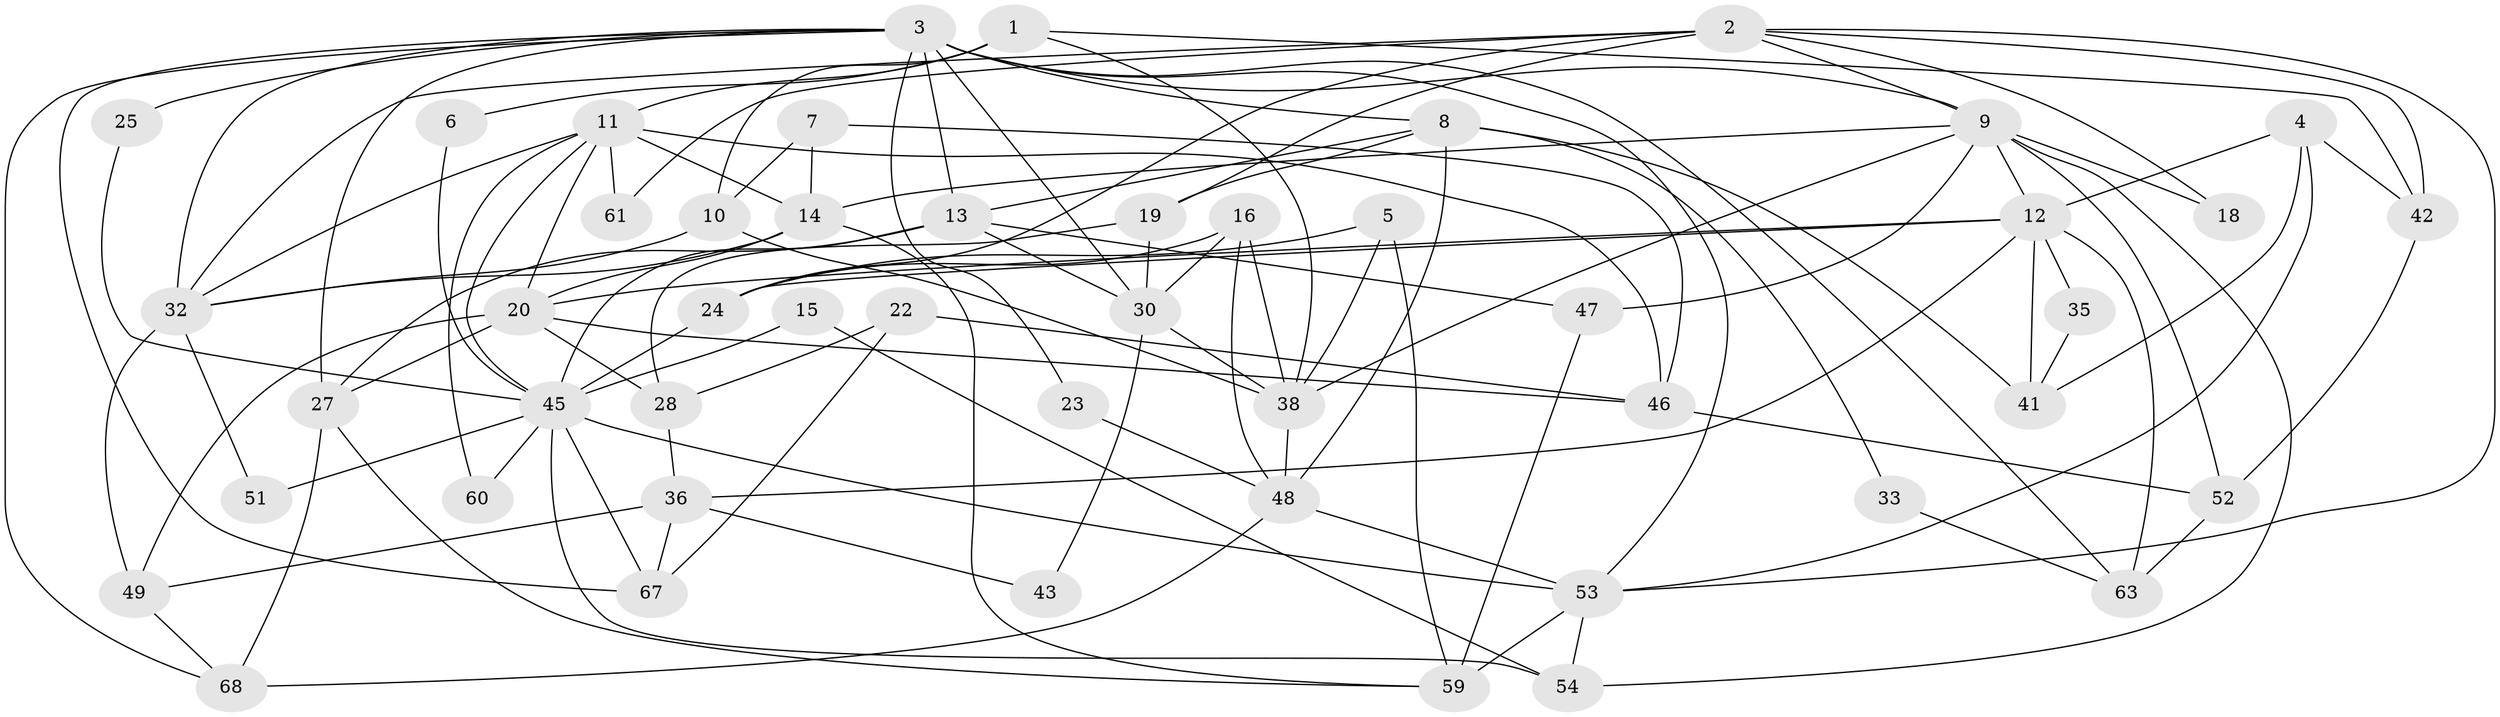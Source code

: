 // Generated by graph-tools (version 1.1) at 2025/52/02/27/25 19:52:03]
// undirected, 49 vertices, 115 edges
graph export_dot {
graph [start="1"]
  node [color=gray90,style=filled];
  1 [super="+56"];
  2 [super="+21"];
  3 [super="+65"];
  4 [super="+17"];
  5;
  6;
  7;
  8 [super="+44"];
  9 [super="+66"];
  10;
  11;
  12 [super="+26"];
  13 [super="+40"];
  14;
  15;
  16;
  18;
  19;
  20 [super="+37"];
  22;
  23;
  24 [super="+31"];
  25;
  27 [super="+34"];
  28 [super="+29"];
  30 [super="+39"];
  32 [super="+55"];
  33;
  35;
  36 [super="+57"];
  38 [super="+58"];
  41;
  42;
  43;
  45 [super="+62"];
  46;
  47;
  48;
  49 [super="+50"];
  51;
  52;
  53 [super="+69"];
  54 [super="+70"];
  59 [super="+64"];
  60;
  61;
  63;
  67;
  68;
  1 -- 11;
  1 -- 42;
  1 -- 38;
  1 -- 6;
  1 -- 10;
  2 -- 18;
  2 -- 19;
  2 -- 42;
  2 -- 53;
  2 -- 9;
  2 -- 61;
  2 -- 24;
  2 -- 32;
  3 -- 32;
  3 -- 8;
  3 -- 13;
  3 -- 23;
  3 -- 25;
  3 -- 53;
  3 -- 9 [weight=2];
  3 -- 67;
  3 -- 68;
  3 -- 30;
  3 -- 63;
  3 -- 27;
  4 -- 42;
  4 -- 41;
  4 -- 12;
  4 -- 53;
  5 -- 59;
  5 -- 38;
  5 -- 24;
  6 -- 45;
  7 -- 10;
  7 -- 14;
  7 -- 46;
  8 -- 33;
  8 -- 41;
  8 -- 13;
  8 -- 48;
  8 -- 19;
  9 -- 14;
  9 -- 18;
  9 -- 52;
  9 -- 38;
  9 -- 54;
  9 -- 47;
  9 -- 12;
  10 -- 32;
  10 -- 38;
  11 -- 14;
  11 -- 32;
  11 -- 46;
  11 -- 60;
  11 -- 61;
  11 -- 20;
  11 -- 45;
  12 -- 35;
  12 -- 36;
  12 -- 41;
  12 -- 20;
  12 -- 24;
  12 -- 63;
  13 -- 47;
  13 -- 45;
  13 -- 30;
  13 -- 27;
  14 -- 20;
  14 -- 59;
  14 -- 32;
  15 -- 45;
  15 -- 54;
  16 -- 38;
  16 -- 48;
  16 -- 24;
  16 -- 30;
  19 -- 28;
  19 -- 30;
  20 -- 46;
  20 -- 27;
  20 -- 49;
  20 -- 28;
  22 -- 46;
  22 -- 67;
  22 -- 28;
  23 -- 48;
  24 -- 45;
  25 -- 45;
  27 -- 68;
  27 -- 59;
  28 -- 36;
  30 -- 38;
  30 -- 43;
  32 -- 51;
  32 -- 49 [weight=2];
  33 -- 63;
  35 -- 41;
  36 -- 67;
  36 -- 49;
  36 -- 43;
  38 -- 48;
  42 -- 52;
  45 -- 54;
  45 -- 60;
  45 -- 51;
  45 -- 67;
  45 -- 53;
  46 -- 52;
  47 -- 59;
  48 -- 68;
  48 -- 53;
  49 -- 68;
  52 -- 63;
  53 -- 59 [weight=2];
  53 -- 54;
}
